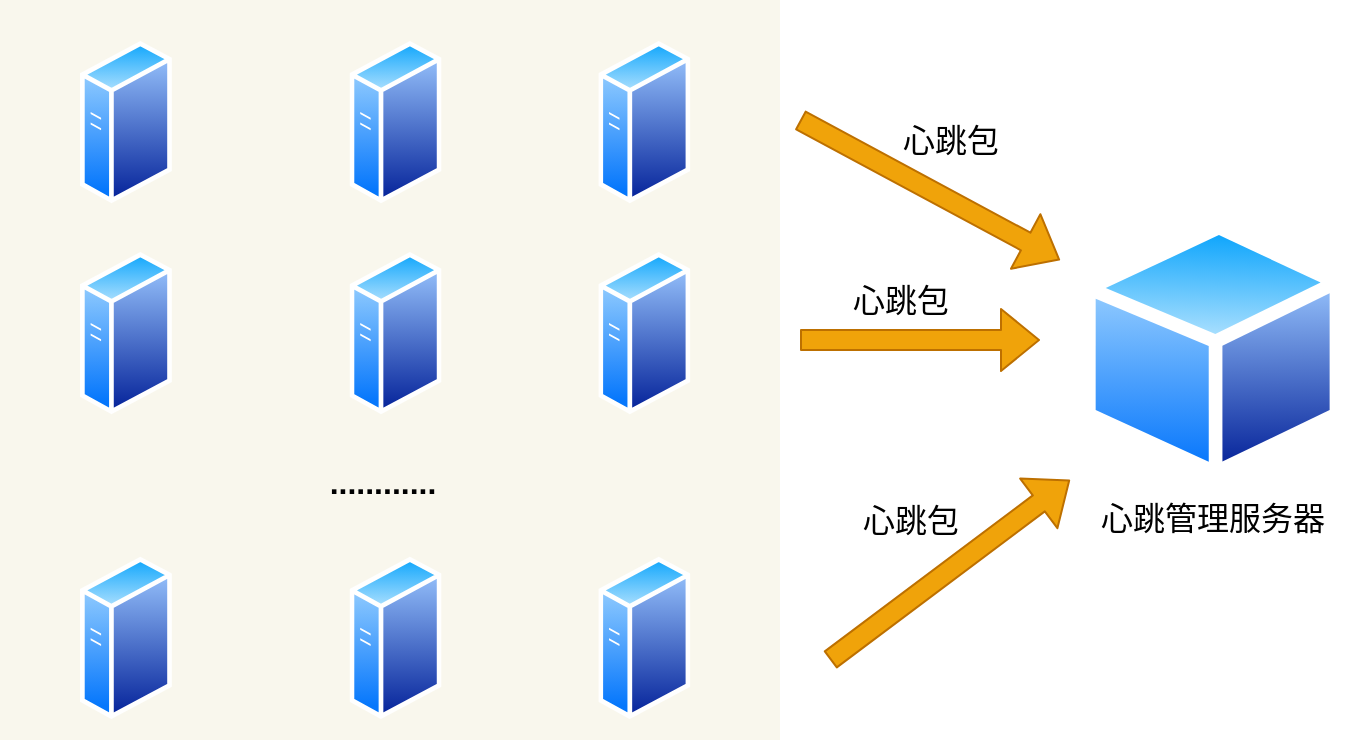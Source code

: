<mxfile version="14.6.11" type="github">
  <diagram id="eaRuW-nFD5j0tB5LDdg6" name="第 1 页">
    <mxGraphModel dx="946" dy="443" grid="1" gridSize="10" guides="1" tooltips="1" connect="1" arrows="1" fold="1" page="1" pageScale="1" pageWidth="827" pageHeight="1169" math="0" shadow="0">
      <root>
        <mxCell id="0" />
        <mxCell id="1" parent="0" />
        <mxCell id="bgTCsgBeyOdxo0fJteLC-1" value="" style="rounded=0;whiteSpace=wrap;html=1;fontSize=16;fillColor=#f9f7ed;strokeColor=none;" vertex="1" parent="1">
          <mxGeometry x="230" y="80" width="390" height="370" as="geometry" />
        </mxCell>
        <mxCell id="bgTCsgBeyOdxo0fJteLC-2" value="" style="group;fontSize=16;fontStyle=1" vertex="1" connectable="0" parent="1">
          <mxGeometry x="270" y="100" width="310" height="340" as="geometry" />
        </mxCell>
        <mxCell id="bgTCsgBeyOdxo0fJteLC-3" value="" style="aspect=fixed;perimeter=ellipsePerimeter;html=1;align=center;shadow=0;dashed=0;spacingTop=3;image;image=img/lib/active_directory/generic_server.svg;" vertex="1" parent="bgTCsgBeyOdxo0fJteLC-2">
          <mxGeometry width="45.959" height="82.069" as="geometry" />
        </mxCell>
        <mxCell id="bgTCsgBeyOdxo0fJteLC-4" value="" style="aspect=fixed;perimeter=ellipsePerimeter;html=1;align=center;shadow=0;dashed=0;spacingTop=3;image;image=img/lib/active_directory/generic_server.svg;" vertex="1" parent="bgTCsgBeyOdxo0fJteLC-2">
          <mxGeometry x="134.783" width="45.959" height="82.069" as="geometry" />
        </mxCell>
        <mxCell id="bgTCsgBeyOdxo0fJteLC-5" value="" style="aspect=fixed;perimeter=ellipsePerimeter;html=1;align=center;shadow=0;dashed=0;spacingTop=3;image;image=img/lib/active_directory/generic_server.svg;" vertex="1" parent="bgTCsgBeyOdxo0fJteLC-2">
          <mxGeometry x="259.197" width="45.959" height="82.069" as="geometry" />
        </mxCell>
        <mxCell id="bgTCsgBeyOdxo0fJteLC-6" value="" style="aspect=fixed;perimeter=ellipsePerimeter;html=1;align=center;shadow=0;dashed=0;spacingTop=3;image;image=img/lib/active_directory/generic_server.svg;" vertex="1" parent="bgTCsgBeyOdxo0fJteLC-2">
          <mxGeometry y="105.517" width="45.959" height="82.069" as="geometry" />
        </mxCell>
        <mxCell id="bgTCsgBeyOdxo0fJteLC-7" value="" style="aspect=fixed;perimeter=ellipsePerimeter;html=1;align=center;shadow=0;dashed=0;spacingTop=3;image;image=img/lib/active_directory/generic_server.svg;" vertex="1" parent="bgTCsgBeyOdxo0fJteLC-2">
          <mxGeometry x="134.783" y="105.517" width="45.959" height="82.069" as="geometry" />
        </mxCell>
        <mxCell id="bgTCsgBeyOdxo0fJteLC-8" value="" style="aspect=fixed;perimeter=ellipsePerimeter;html=1;align=center;shadow=0;dashed=0;spacingTop=3;image;image=img/lib/active_directory/generic_server.svg;" vertex="1" parent="bgTCsgBeyOdxo0fJteLC-2">
          <mxGeometry x="259.197" y="105.517" width="45.959" height="82.069" as="geometry" />
        </mxCell>
        <mxCell id="bgTCsgBeyOdxo0fJteLC-9" value="" style="aspect=fixed;perimeter=ellipsePerimeter;html=1;align=center;shadow=0;dashed=0;spacingTop=3;image;image=img/lib/active_directory/generic_server.svg;" vertex="1" parent="bgTCsgBeyOdxo0fJteLC-2">
          <mxGeometry y="257.931" width="45.959" height="82.069" as="geometry" />
        </mxCell>
        <mxCell id="bgTCsgBeyOdxo0fJteLC-10" value="" style="aspect=fixed;perimeter=ellipsePerimeter;html=1;align=center;shadow=0;dashed=0;spacingTop=3;image;image=img/lib/active_directory/generic_server.svg;" vertex="1" parent="bgTCsgBeyOdxo0fJteLC-2">
          <mxGeometry x="134.783" y="257.931" width="45.959" height="82.069" as="geometry" />
        </mxCell>
        <mxCell id="bgTCsgBeyOdxo0fJteLC-11" value="" style="aspect=fixed;perimeter=ellipsePerimeter;html=1;align=center;shadow=0;dashed=0;spacingTop=3;image;image=img/lib/active_directory/generic_server.svg;" vertex="1" parent="bgTCsgBeyOdxo0fJteLC-2">
          <mxGeometry x="259.197" y="257.931" width="45.959" height="82.069" as="geometry" />
        </mxCell>
        <mxCell id="bgTCsgBeyOdxo0fJteLC-12" value="............" style="text;html=1;align=center;verticalAlign=middle;resizable=0;points=[];autosize=1;strokeColor=none;fontSize=16;fontStyle=1" vertex="1" parent="bgTCsgBeyOdxo0fJteLC-2">
          <mxGeometry x="116.304" y="211.034" width="70" height="20" as="geometry" />
        </mxCell>
        <mxCell id="bgTCsgBeyOdxo0fJteLC-13" value="心跳管理服务器" style="aspect=fixed;perimeter=ellipsePerimeter;html=1;align=center;shadow=0;dashed=0;spacingTop=3;image;image=img/lib/active_directory/generic_node.svg;fontSize=16;" vertex="1" parent="1">
          <mxGeometry x="770" y="190" width="132.65" height="130" as="geometry" />
        </mxCell>
        <mxCell id="bgTCsgBeyOdxo0fJteLC-14" value="" style="shape=flexArrow;endArrow=classic;html=1;fontSize=16;fillColor=#f0a30a;strokeColor=#BD7000;" edge="1" parent="1">
          <mxGeometry width="50" height="50" relative="1" as="geometry">
            <mxPoint x="630" y="140" as="sourcePoint" />
            <mxPoint x="760" y="210" as="targetPoint" />
          </mxGeometry>
        </mxCell>
        <mxCell id="bgTCsgBeyOdxo0fJteLC-15" value="心跳包" style="text;html=1;align=center;verticalAlign=middle;resizable=0;points=[];autosize=1;strokeColor=none;fontSize=16;" vertex="1" parent="1">
          <mxGeometry x="675" y="140" width="60" height="20" as="geometry" />
        </mxCell>
        <mxCell id="bgTCsgBeyOdxo0fJteLC-16" value="" style="shape=flexArrow;endArrow=classic;html=1;fontSize=16;fillColor=#f0a30a;strokeColor=#BD7000;" edge="1" parent="1">
          <mxGeometry width="50" height="50" relative="1" as="geometry">
            <mxPoint x="630" y="250" as="sourcePoint" />
            <mxPoint x="750" y="250" as="targetPoint" />
          </mxGeometry>
        </mxCell>
        <mxCell id="bgTCsgBeyOdxo0fJteLC-17" value="心跳包" style="text;html=1;align=center;verticalAlign=middle;resizable=0;points=[];autosize=1;strokeColor=none;fontSize=16;" vertex="1" parent="1">
          <mxGeometry x="650" y="220" width="60" height="20" as="geometry" />
        </mxCell>
        <mxCell id="bgTCsgBeyOdxo0fJteLC-18" value="" style="shape=flexArrow;endArrow=classic;html=1;fontSize=16;fillColor=#f0a30a;strokeColor=#BD7000;" edge="1" parent="1">
          <mxGeometry width="50" height="50" relative="1" as="geometry">
            <mxPoint x="645" y="410" as="sourcePoint" />
            <mxPoint x="765" y="320" as="targetPoint" />
          </mxGeometry>
        </mxCell>
        <mxCell id="bgTCsgBeyOdxo0fJteLC-19" value="心跳包" style="text;html=1;align=center;verticalAlign=middle;resizable=0;points=[];autosize=1;strokeColor=none;fontSize=16;" vertex="1" parent="1">
          <mxGeometry x="655" y="330" width="60" height="20" as="geometry" />
        </mxCell>
      </root>
    </mxGraphModel>
  </diagram>
</mxfile>
